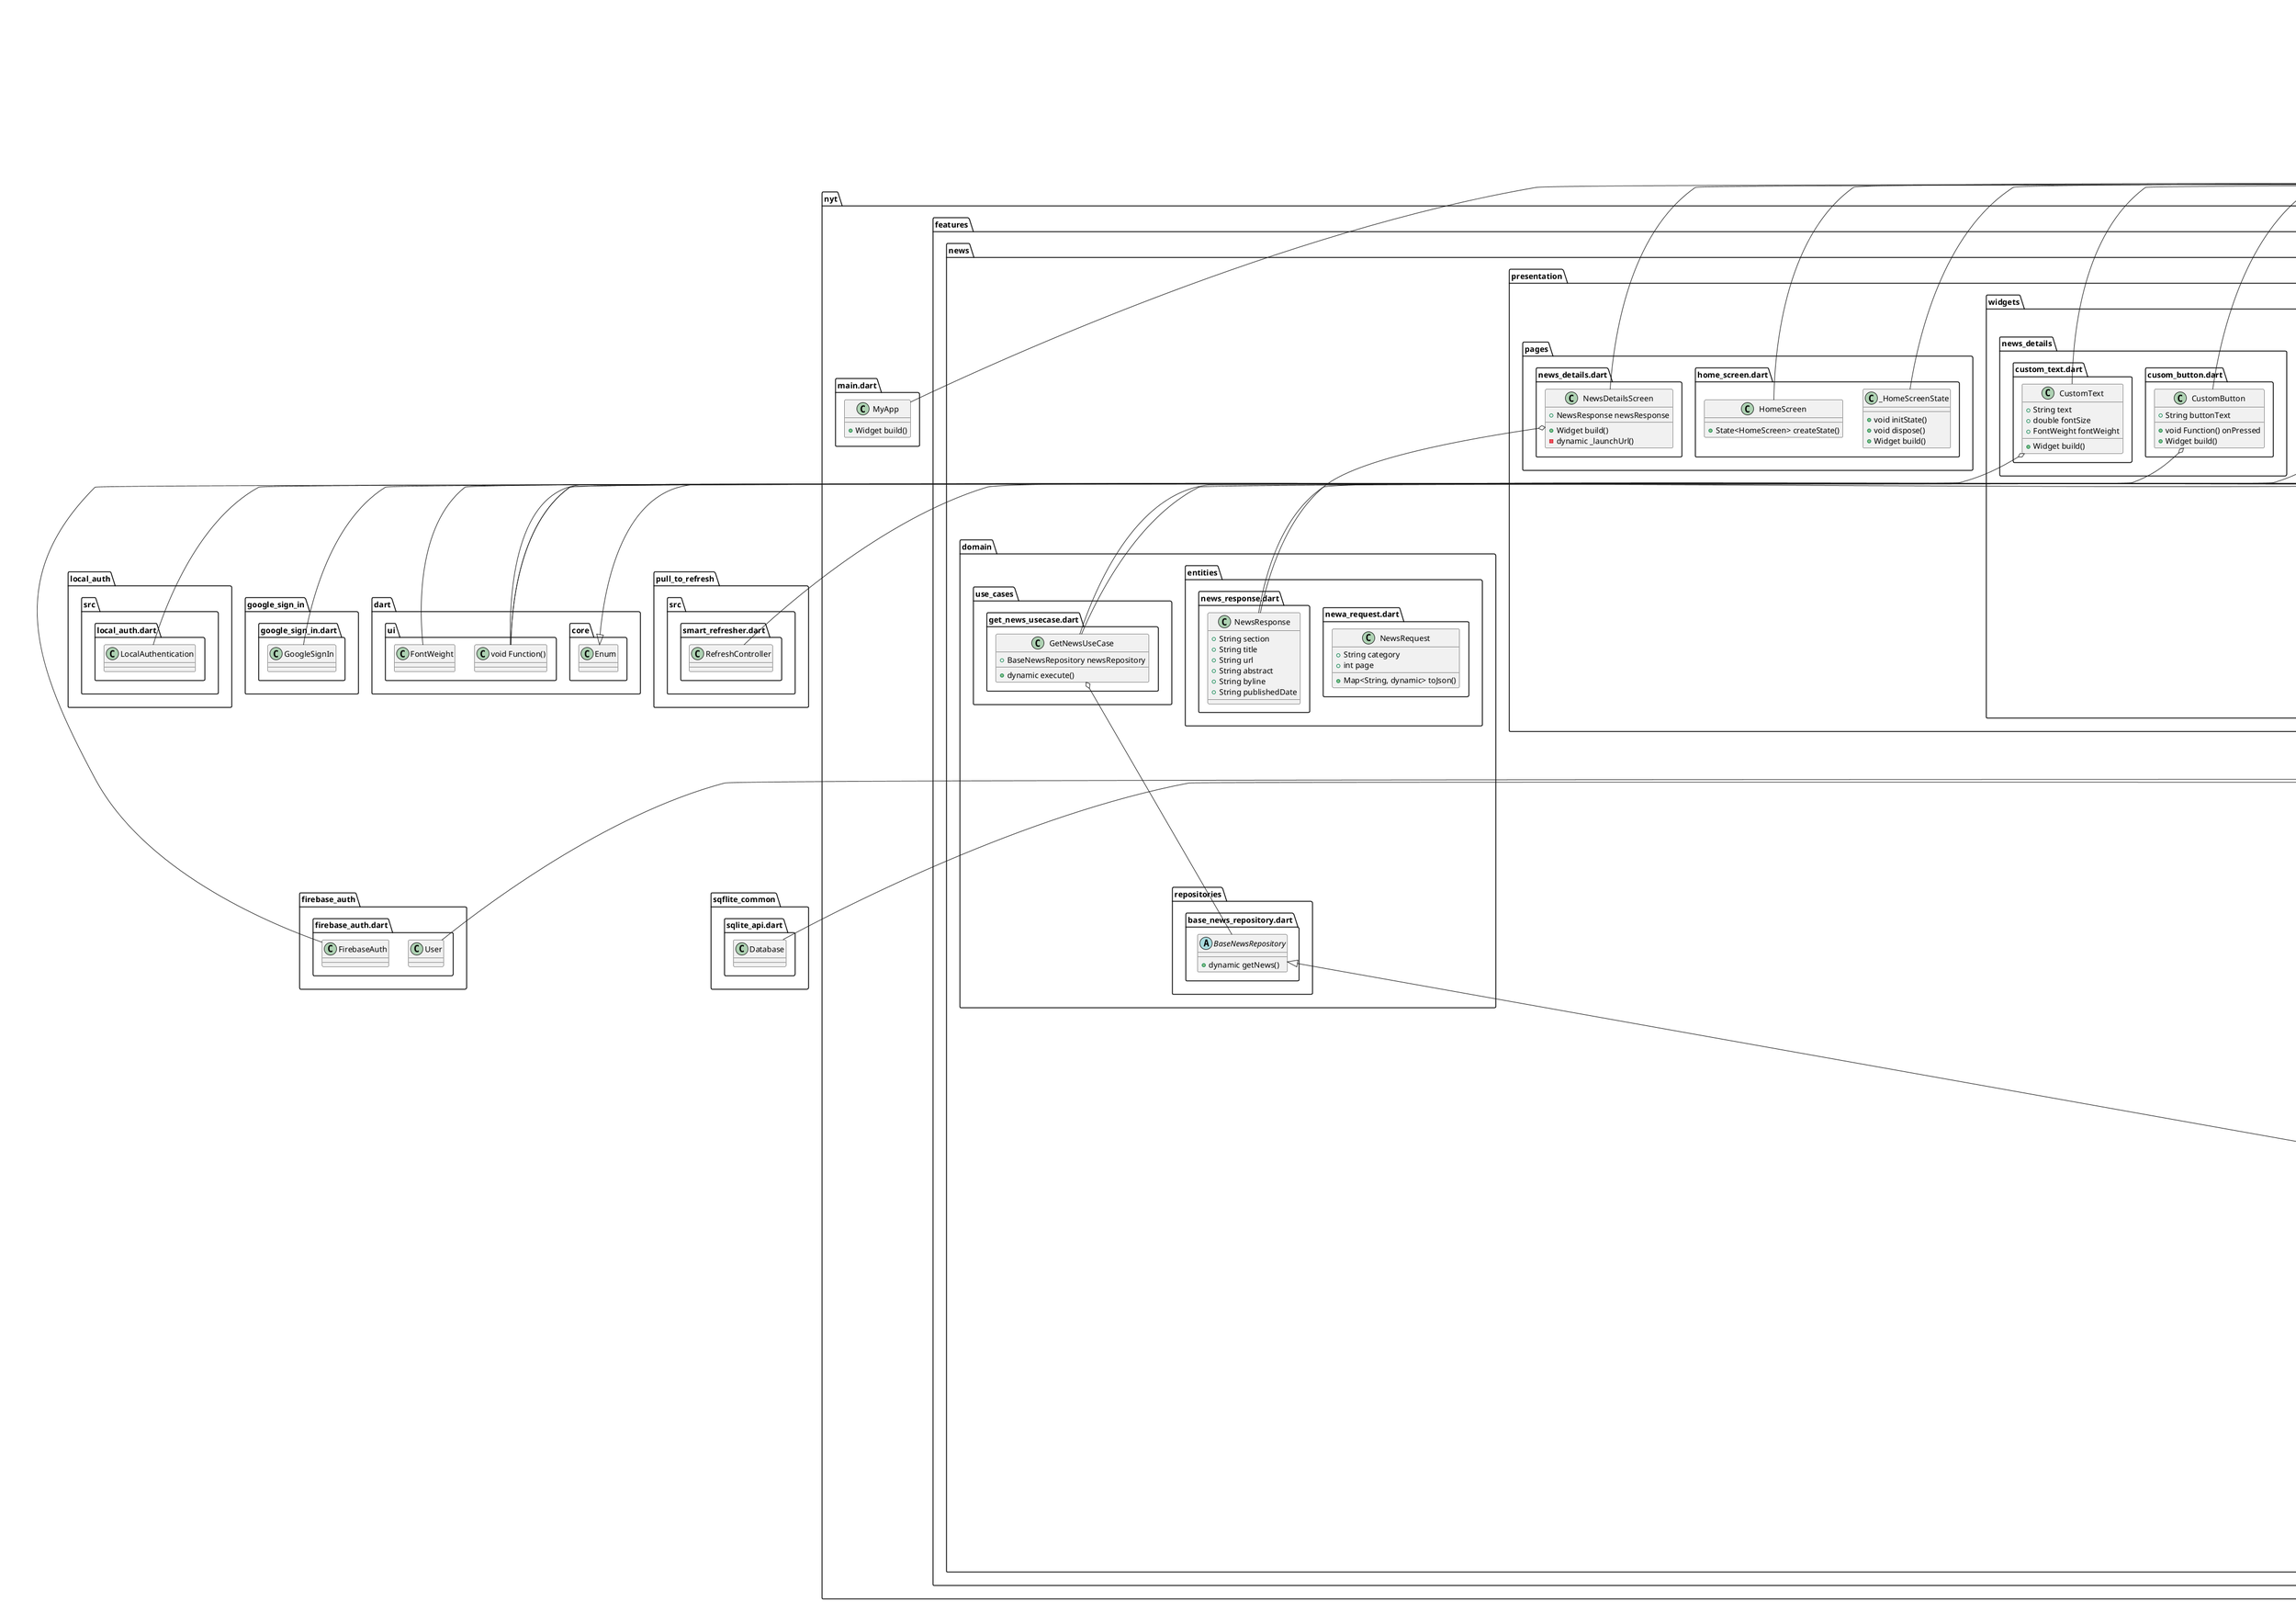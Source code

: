 @startuml
set namespaceSeparator ::

class "nyt::core::error::exceptions.dart::ServerFailure" {
}

"nyt::core::error::failure.dart::Failure" <|-- "nyt::core::error::exceptions.dart::ServerFailure"

abstract class "nyt::core::error::failure.dart::Failure" {
  +ErrorMessageModel errorMessageModel
  +List<Object> props
}

"nyt::core::error::failure.dart::Failure" o-- "nyt::core::service::remote::error_message_remote.dart::ErrorMessageModel"
"equatable::src::equatable.dart::Equatable" <|-- "nyt::core::error::failure.dart::Failure"

abstract class "nyt::core::service::local::interface::i_simple_user_data.dart::ISimpleUserData" {
  +dynamic containKey()
  +dynamic readString()
  +dynamic readInt()
  +dynamic readBool()
  +dynamic readJsonMap()
  +FutureOr<bool> writeString()
  +FutureOr<bool> writeInt()
  +FutureOr<bool> writeBool()
  +FutureOr<bool> writeJsonMap()
  +FutureOr<bool> delete()
}

abstract class "nyt::core::service::local::user_data_factory.dart::UserDataFactory" {
  {static} +ISimpleUserData createUserData()
}

class "nyt::core::service::remote::api_consumer.dart::ApiConsumer" {
  {static} -ApiConsumer _instance
  +Dio dio
  +dynamic get()
  +dynamic post()
  -ErrorMessageModel _handleError()
}

"nyt::core::service::remote::api_consumer.dart::ApiConsumer" o-- "nyt::core::service::remote::api_consumer.dart::ApiConsumer"
"nyt::core::service::remote::api_consumer.dart::ApiConsumer" o-- "dio::src::dio.dart::Dio"
"nyt::core::service::remote::dio_consumer.dart::DioConsumer" <|-- "nyt::core::service::remote::api_consumer.dart::ApiConsumer"

abstract class "nyt::core::service::remote::dio_consumer.dart::DioConsumer" {
  +dynamic get()
  +dynamic post()
}

class "nyt::core::service::remote::error_message_remote.dart::ErrorMessageModel" {
  +String msg
  +List<Object?> props
}

"equatable::src::equatable.dart::Equatable" <|-- "nyt::core::service::remote::error_message_remote.dart::ErrorMessageModel"

abstract class "nyt::core::service::remote::service_locator.dart::ServiceLocator" {
  {static} +GetIt instance
  {static} +void init()
}

"nyt::core::service::remote::service_locator.dart::ServiceLocator" o-- "get_it::get_it.dart::GetIt"

class "nyt::core::service::simple_secure_user_data.dart::SimpleSecureData" {
  -FlutterSecureStorage _pref
  +FutureOr<bool> delete()
  -dynamic _read()
  +dynamic readString()
  +dynamic readInt()
  +dynamic readBool()
  +dynamic readJsonMap()
  -FutureOr<bool> _write()
  +FutureOr<bool> writeBool()
  +FutureOr<bool> writeInt()
  +FutureOr<bool> writeString()
  +FutureOr<bool> writeJsonMap()
  +dynamic containKey()
}

"nyt::core::service::simple_secure_user_data.dart::SimpleSecureData" o-- "flutter_secure_storage::flutter_secure_storage.dart::FlutterSecureStorage"
"nyt::core::service::local::interface::i_simple_user_data.dart::ISimpleUserData" <|-- "nyt::core::service::simple_secure_user_data.dart::SimpleSecureData"

class "nyt::core::service::simple_user_data.dart::SimpleLocalData" {
  -dynamic _pref
  +FutureOr<bool> delete()
  +dynamic readString()
  +dynamic readInt()
  +dynamic readBool()
  +dynamic readJsonMap()
  +FutureOr<bool> writeBool()
  +FutureOr<bool> writeInt()
  +FutureOr<bool> writeString()
  +FutureOr<bool> writeJsonMap()
  +dynamic containKey()
}

"nyt::core::service::local::interface::i_simple_user_data.dart::ISimpleUserData" <|-- "nyt::core::service::simple_user_data.dart::SimpleLocalData"

abstract class "nyt::core::utilities::base_usecase.dart::BaseUseCase" {
  +dynamic execute()
}

class "nyt::core::utilities::base_usecase.dart::NoParams" {
  +List<Object> props
}

"equatable::src::equatable.dart::Equatable" <|-- "nyt::core::utilities::base_usecase.dart::NoParams"

class "nyt::core::utilities::db_helper.dart::DBHelper" {
  {static} +DBHelper dbHelper
  +String dbName
  +String tableName
  +String colId
  +String section
  +String title
  +String url
  +String abstract
  +String byline
  +String publishedDate
  +Database? db
  +dynamic initDB()
  +dynamic insertRecord()
  +dynamic fetchAllRecords()
  +dynamic clearRecords()
}

"nyt::core::utilities::db_helper.dart::DBHelper" o-- "nyt::core::utilities::db_helper.dart::DBHelper"
"nyt::core::utilities::db_helper.dart::DBHelper" o-- "sqflite_common::sqlite_api.dart::Database"

class "nyt::core::utilities::enums.dart::LocalDataType" {
  +int index
  {static} +List<LocalDataType> values
  {static} +LocalDataType secured
  {static} +LocalDataType local
}

"nyt::core::utilities::enums.dart::LocalDataType" o-- "nyt::core::utilities::enums.dart::LocalDataType"
"dart::core::Enum" <|-- "nyt::core::utilities::enums.dart::LocalDataType"

class "nyt::core::widget_life_cycle_listener.dart::WidgetLifecycleListener" {
  +void Function()? onInit
  +void Function()? onDispose
  +Widget? child
  +bool isSliver
  +State<WidgetLifecycleListener> createState()
}

"nyt::core::widget_life_cycle_listener.dart::WidgetLifecycleListener" o-- "dart::ui::void Function()"
"nyt::core::widget_life_cycle_listener.dart::WidgetLifecycleListener" o-- "flutter::src::widgets::framework.dart::Widget"
"flutter::src::widgets::framework.dart::StatefulWidget" <|-- "nyt::core::widget_life_cycle_listener.dart::WidgetLifecycleListener"

class "nyt::core::widget_life_cycle_listener.dart::_WidgetLifecycleListenerState" {
  +void initState()
  +void dispose()
  +Widget build()
}

"flutter::src::widgets::framework.dart::State" <|-- "nyt::core::widget_life_cycle_listener.dart::_WidgetLifecycleListenerState"

abstract class "nyt::features::authentication::data::data_sources::authentication_remote_data_source.dart::BaseAuthenticationDataSource" {
  +dynamic register()
}

class "nyt::features::authentication::data::data_sources::authentication_remote_data_source.dart::AuthenticationDataSource" {
  -DioConsumer _dio
  +dynamic register()
}

"nyt::features::authentication::data::data_sources::authentication_remote_data_source.dart::AuthenticationDataSource" o-- "nyt::core::service::remote::dio_consumer.dart::DioConsumer"
"nyt::features::authentication::data::data_sources::authentication_remote_data_source.dart::BaseAuthenticationDataSource" <|-- "nyt::features::authentication::data::data_sources::authentication_remote_data_source.dart::AuthenticationDataSource"

abstract class "nyt::features::authentication::data::data_sources::authentication_remote_data_source.dart::_AuthEndPoints" {
  {static} +String login
}

class "nyt::features::authentication::data::repositories::authantication_reposiory.dart::AuthenticationRepository" {
  +BaseAuthenticationDataSource authenticationDataSource
  +dynamic login()
}

"nyt::features::authentication::data::repositories::authantication_reposiory.dart::AuthenticationRepository" o-- "nyt::features::authentication::data::data_sources::authentication_remote_data_source.dart::BaseAuthenticationDataSource"
"nyt::features::authentication::domain::repositories::base_authentication_repository.dart::BaseAuthenticationRepository" <|-- "nyt::features::authentication::data::repositories::authantication_reposiory.dart::AuthenticationRepository"

class "nyt::features::authentication::domain::entities::register_request.dart::RegisterRequest" {
  +String phone
  +String password
  +List<Object> props
  +Map<String, dynamic> toJson()
}

"equatable::src::equatable.dart::Equatable" <|-- "nyt::features::authentication::domain::entities::register_request.dart::RegisterRequest"

class "nyt::features::authentication::domain::entities::register_response.dart::RegisterResponse" {
  +Client client
  +String accessToken
  +String tokenType
  +int expiresIn
  +Map<String, dynamic> toJson()
}

"nyt::features::authentication::domain::entities::register_response.dart::RegisterResponse" o-- "nyt::features::authentication::domain::entities::register_response.dart::Client"

class "nyt::features::authentication::domain::entities::register_response.dart::Client" {
  +int id
  +String name
  +String phone
  +Map<String, dynamic> toJson()
}

abstract class "nyt::features::authentication::domain::repositories::base_authentication_repository.dart::BaseAuthenticationRepository" {
  +dynamic login()
}

class "nyt::features::authentication::domain::use_cases::register_usecase.dart::RegisterUseCase" {
  +BaseAuthenticationRepository authenticationRepository
  +dynamic execute()
}

"nyt::features::authentication::domain::use_cases::register_usecase.dart::RegisterUseCase" o-- "nyt::features::authentication::domain::repositories::base_authentication_repository.dart::BaseAuthenticationRepository"
"nyt::core::utilities::base_usecase.dart::BaseUseCase" <|-- "nyt::features::authentication::domain::use_cases::register_usecase.dart::RegisterUseCase"

class "nyt::features::authentication::presentation::controller::auth_cubit.dart::AuthCubit" {
  +ISimpleUserData userData
  -FirebaseAuth _auth
  -LocalAuthentication _localAuth
  +TextEditingController emailController
  +TextEditingController passwordController
  +GlobalKey<FormState> loginFormKey
  -GoogleSignIn _googleSignIn
  +dynamic register()
  +dynamic registerWithGoogle()
}

"nyt::features::authentication::presentation::controller::auth_cubit.dart::AuthCubit" o-- "nyt::core::service::local::interface::i_simple_user_data.dart::ISimpleUserData"
"nyt::features::authentication::presentation::controller::auth_cubit.dart::AuthCubit" o-- "firebase_auth::firebase_auth.dart::FirebaseAuth"
"nyt::features::authentication::presentation::controller::auth_cubit.dart::AuthCubit" o-- "local_auth::src::local_auth.dart::LocalAuthentication"
"nyt::features::authentication::presentation::controller::auth_cubit.dart::AuthCubit" o-- "flutter::src::widgets::editable_text.dart::TextEditingController"
"nyt::features::authentication::presentation::controller::auth_cubit.dart::AuthCubit" o-- "flutter::src::widgets::framework.dart::GlobalKey<FormState>"
"nyt::features::authentication::presentation::controller::auth_cubit.dart::AuthCubit" o-- "google_sign_in::google_sign_in.dart::GoogleSignIn"
"bloc::src::cubit.dart::Cubit" <|-- "nyt::features::authentication::presentation::controller::auth_cubit.dart::AuthCubit"

class "nyt::features::authentication::presentation::controller::auth_cubit.dart::UserModel" {
  +String email
  +String name
  +String token
  +Map<String, dynamic> toJson()
}

abstract class "nyt::features::authentication::presentation::controller::auth_cubit.dart::AuthState" {
  +List<Object> props
}

"equatable::src::equatable.dart::Equatable" <|-- "nyt::features::authentication::presentation::controller::auth_cubit.dart::AuthState"

class "nyt::features::authentication::presentation::controller::auth_cubit.dart::AuthInitial" {
}

"nyt::features::authentication::presentation::controller::auth_cubit.dart::AuthState" <|-- "nyt::features::authentication::presentation::controller::auth_cubit.dart::AuthInitial"

class "nyt::features::authentication::presentation::controller::auth_cubit.dart::AuthLoading" {
}

"nyt::features::authentication::presentation::controller::auth_cubit.dart::AuthState" <|-- "nyt::features::authentication::presentation::controller::auth_cubit.dart::AuthLoading"

class "nyt::features::authentication::presentation::controller::auth_cubit.dart::AuthLoaded" {
  +User userData
  +List<Object> props
}

"nyt::features::authentication::presentation::controller::auth_cubit.dart::AuthLoaded" o-- "firebase_auth::firebase_auth.dart::User"
"nyt::features::authentication::presentation::controller::auth_cubit.dart::AuthState" <|-- "nyt::features::authentication::presentation::controller::auth_cubit.dart::AuthLoaded"

class "nyt::features::authentication::presentation::controller::auth_cubit.dart::AuthError" {
  +ErrorMessageModel errorMessage
  +List<Object> props
}

"nyt::features::authentication::presentation::controller::auth_cubit.dart::AuthError" o-- "nyt::core::service::remote::error_message_remote.dart::ErrorMessageModel"
"nyt::features::authentication::presentation::controller::auth_cubit.dart::AuthState" <|-- "nyt::features::authentication::presentation::controller::auth_cubit.dart::AuthError"

class "nyt::features::authentication::presentation::pages::auth_screen.dart::LoginScreen" {
  +Widget build()
}

"flutter::src::widgets::framework.dart::StatelessWidget" <|-- "nyt::features::authentication::presentation::pages::auth_screen.dart::LoginScreen"

class "nyt::features::authentication::presentation::pages::auth_screen.dart::_AuthHeader" {
  +Widget build()
}

"flutter::src::widgets::framework.dart::StatelessWidget" <|-- "nyt::features::authentication::presentation::pages::auth_screen.dart::_AuthHeader"

class "nyt::features::authentication::presentation::pages::auth_screen.dart::_AuthForm" {
  +Widget build()
}

"flutter::src::widgets::framework.dart::StatelessWidget" <|-- "nyt::features::authentication::presentation::pages::auth_screen.dart::_AuthForm"

class "nyt::features::authentication::presentation::pages::auth_screen.dart::_AuthBackground" {
  +Widget body
  +Widget build()
}

"nyt::features::authentication::presentation::pages::auth_screen.dart::_AuthBackground" o-- "flutter::src::widgets::framework.dart::Widget"
"flutter::src::widgets::framework.dart::StatelessWidget" <|-- "nyt::features::authentication::presentation::pages::auth_screen.dart::_AuthBackground"

class "nyt::features::authentication::presentation::pages::auth_screen.dart::_ForgetPassword" {
  +Widget build()
}

"flutter::src::widgets::framework.dart::StatelessWidget" <|-- "nyt::features::authentication::presentation::pages::auth_screen.dart::_ForgetPassword"

class "nyt::features::authentication::presentation::pages::auth_screen.dart::_LoginAccount" {
  +Widget build()
}

"flutter::src::widgets::framework.dart::StatelessWidget" <|-- "nyt::features::authentication::presentation::pages::auth_screen.dart::_LoginAccount"

abstract class "nyt::features::news::data::data_sources::news_remote_data_source.dart::BaseNewsDataSource" {
  +dynamic getNews()
}

class "nyt::features::news::data::data_sources::news_remote_data_source.dart::NewsDataSource" {
  -DioConsumer _dio
  +dynamic getNews()
}

"nyt::features::news::data::data_sources::news_remote_data_source.dart::NewsDataSource" o-- "nyt::core::service::remote::dio_consumer.dart::DioConsumer"
"nyt::features::news::data::data_sources::news_remote_data_source.dart::BaseNewsDataSource" <|-- "nyt::features::news::data::data_sources::news_remote_data_source.dart::NewsDataSource"

abstract class "nyt::features::news::data::data_sources::news_remote_data_source.dart::_NewsEndpoints" {
  {static} +String apiKey
  {static} +String news
  {static} +String newsByCategory()
}

class "nyt::features::news::data::repositories::news_repository.dart::NewsRepository" {
  +BaseNewsDataSource newsDataSource
  +dynamic getNews()
}

"nyt::features::news::data::repositories::news_repository.dart::NewsRepository" o-- "nyt::features::news::data::data_sources::news_remote_data_source.dart::BaseNewsDataSource"
"nyt::features::news::domain::repositories::base_news_repository.dart::BaseNewsRepository" <|-- "nyt::features::news::data::repositories::news_repository.dart::NewsRepository"

class "nyt::features::news::domain::entities::newa_request.dart::NewsRequest" {
  +String category
  +int page
  +Map<String, dynamic> toJson()
}

class "nyt::features::news::domain::entities::news_response.dart::NewsResponse" {
  +String section
  +String title
  +String url
  +String abstract
  +String byline
  +String publishedDate
}

abstract class "nyt::features::news::domain::repositories::base_news_repository.dart::BaseNewsRepository" {
  +dynamic getNews()
}

class "nyt::features::news::domain::use_cases::get_news_usecase.dart::GetNewsUseCase" {
  +BaseNewsRepository newsRepository
  +dynamic execute()
}

"nyt::features::news::domain::use_cases::get_news_usecase.dart::GetNewsUseCase" o-- "nyt::features::news::domain::repositories::base_news_repository.dart::BaseNewsRepository"
"nyt::core::utilities::base_usecase.dart::BaseUseCase" <|-- "nyt::features::news::domain::use_cases::get_news_usecase.dart::GetNewsUseCase"

class "nyt::features::news::presentation::controller::categories::categories_cubit.dart::SelectedCategoryCubit" {
  +void setCategory()
}

"bloc::src::cubit.dart::Cubit" <|-- "nyt::features::news::presentation::controller::categories::categories_cubit.dart::SelectedCategoryCubit"

abstract class "nyt::features::news::presentation::controller::categories::categories_cubit.dart::SelectedCategoryEvent" {
}

class "nyt::features::news::presentation::controller::categories::categories_cubit.dart::SetCategory" {
  +int categoryId
}

"nyt::features::news::presentation::controller::categories::categories_cubit.dart::SelectedCategoryEvent" <|-- "nyt::features::news::presentation::controller::categories::categories_cubit.dart::SetCategory"

class "nyt::features::news::presentation::controller::categories::categories_cubit.dart::SelectedCategoryState" {
  +int categoryId
}

class "nyt::features::news::presentation::controller::news::news_cubit.dart::NewsCubit" {
  +GetNewsUseCase getNewsUseCase
  +List<NewsResponse> newsList
  +int page
  +dynamic getCategories()
}

"nyt::features::news::presentation::controller::news::news_cubit.dart::NewsCubit" o-- "nyt::features::news::domain::use_cases::get_news_usecase.dart::GetNewsUseCase"
"bloc::src::cubit.dart::Cubit" <|-- "nyt::features::news::presentation::controller::news::news_cubit.dart::NewsCubit"

abstract class "nyt::features::news::presentation::controller::news::news_cubit.dart::NewsState" {
  +List<Object> props
}

"equatable::src::equatable.dart::Equatable" <|-- "nyt::features::news::presentation::controller::news::news_cubit.dart::NewsState"

class "nyt::features::news::presentation::controller::news::news_cubit.dart::NewsInitial" {
}

"nyt::features::news::presentation::controller::news::news_cubit.dart::NewsState" <|-- "nyt::features::news::presentation::controller::news::news_cubit.dart::NewsInitial"

class "nyt::features::news::presentation::controller::news::news_cubit.dart::NewsLoading" {
}

"nyt::features::news::presentation::controller::news::news_cubit.dart::NewsState" <|-- "nyt::features::news::presentation::controller::news::news_cubit.dart::NewsLoading"

class "nyt::features::news::presentation::controller::news::news_cubit.dart::NewsPagination" {
}

"nyt::features::news::presentation::controller::news::news_cubit.dart::NewsState" <|-- "nyt::features::news::presentation::controller::news::news_cubit.dart::NewsPagination"

class "nyt::features::news::presentation::controller::news::news_cubit.dart::NewsLoaded" {
  +List<NewsResponse> newsResponse
  +List<Object> props
}

"nyt::features::news::presentation::controller::news::news_cubit.dart::NewsState" <|-- "nyt::features::news::presentation::controller::news::news_cubit.dart::NewsLoaded"

class "nyt::features::news::presentation::controller::news::news_cubit.dart::NewsError" {
  +ErrorMessageModel errorMessage
  +List<Object> props
}

"nyt::features::news::presentation::controller::news::news_cubit.dart::NewsError" o-- "nyt::core::service::remote::error_message_remote.dart::ErrorMessageModel"
"nyt::features::news::presentation::controller::news::news_cubit.dart::NewsState" <|-- "nyt::features::news::presentation::controller::news::news_cubit.dart::NewsError"

class "nyt::features::news::presentation::pages::home_screen.dart::HomeScreen" {
  +State<HomeScreen> createState()
}

"flutter::src::widgets::framework.dart::StatefulWidget" <|-- "nyt::features::news::presentation::pages::home_screen.dart::HomeScreen"

class "nyt::features::news::presentation::pages::home_screen.dart::_HomeScreenState" {
  +void initState()
  +void dispose()
  +Widget build()
}

"flutter::src::widgets::framework.dart::State" <|-- "nyt::features::news::presentation::pages::home_screen.dart::_HomeScreenState"

class "nyt::features::news::presentation::pages::news_details.dart::NewsDetailsScreen" {
  +NewsResponse newsResponse
  +Widget build()
  -dynamic _launchUrl()
}

"nyt::features::news::presentation::pages::news_details.dart::NewsDetailsScreen" o-- "nyt::features::news::domain::entities::news_response.dart::NewsResponse"
"flutter::src::widgets::framework.dart::StatelessWidget" <|-- "nyt::features::news::presentation::pages::news_details.dart::NewsDetailsScreen"

class "nyt::features::news::presentation::widgets::home_screen::categories_data.dart::Category" {
  +int id
  +String name
}

class "nyt::features::news::presentation::widgets::home_screen::categories_widget.dart::CategoriesWidget" {
  +Widget build()
}

"flutter::src::widgets::framework.dart::StatelessWidget" <|-- "nyt::features::news::presentation::widgets::home_screen::categories_widget.dart::CategoriesWidget"

class "nyt::features::news::presentation::widgets::home_screen::category_item.dart::CategoryItem" {
  +Category categoryItem
  +bool isSelected
  +void Function() onTap
  +Widget build()
}

"nyt::features::news::presentation::widgets::home_screen::category_item.dart::CategoryItem" o-- "nyt::features::news::presentation::widgets::home_screen::categories_data.dart::Category"
"nyt::features::news::presentation::widgets::home_screen::category_item.dart::CategoryItem" o-- "dart::ui::void Function()"
"flutter::src::widgets::framework.dart::StatelessWidget" <|-- "nyt::features::news::presentation::widgets::home_screen::category_item.dart::CategoryItem"

class "nyt::features::news::presentation::widgets::home_screen::news_list_widget.dart::NewsListWidget" {
  -RefreshController _refreshController
  -void _onRefresh()
  +Widget build()
}

"nyt::features::news::presentation::widgets::home_screen::news_list_widget.dart::NewsListWidget" o-- "pull_to_refresh::src::smart_refresher.dart::RefreshController"
"flutter::src::widgets::framework.dart::StatelessWidget" <|-- "nyt::features::news::presentation::widgets::home_screen::news_list_widget.dart::NewsListWidget"

class "nyt::features::news::presentation::widgets::home_screen::product_item.dart::ProductItem" {
  +NewsResponse newsDetails
  +Widget build()
  -void _navigateToDetailsScreen()
  -Widget _buildDetailsSection()
  -Widget _buildTitle()
  -Widget _buildAuthor()
  -Widget _buildSource()
}

"nyt::features::news::presentation::widgets::home_screen::product_item.dart::ProductItem" o-- "nyt::features::news::domain::entities::news_response.dart::NewsResponse"
"flutter::src::widgets::framework.dart::StatelessWidget" <|-- "nyt::features::news::presentation::widgets::home_screen::product_item.dart::ProductItem"

class "nyt::features::news::presentation::widgets::news_details::cusom_button.dart::CustomButton" {
  +void Function() onPressed
  +String buttonText
  +Widget build()
}

"nyt::features::news::presentation::widgets::news_details::cusom_button.dart::CustomButton" o-- "dart::ui::void Function()"
"flutter::src::widgets::framework.dart::StatelessWidget" <|-- "nyt::features::news::presentation::widgets::news_details::cusom_button.dart::CustomButton"

class "nyt::features::news::presentation::widgets::news_details::custom_text.dart::CustomText" {
  +String text
  +double fontSize
  +FontWeight fontWeight
  +Widget build()
}

"nyt::features::news::presentation::widgets::news_details::custom_text.dart::CustomText" o-- "dart::ui::FontWeight"
"flutter::src::widgets::framework.dart::StatelessWidget" <|-- "nyt::features::news::presentation::widgets::news_details::custom_text.dart::CustomText"

class "nyt::features::splash_screen.dart::SplashScreen" {
  +_SplashScreenState createState()
}

"flutter::src::widgets::framework.dart::StatefulWidget" <|-- "nyt::features::splash_screen.dart::SplashScreen"

class "nyt::features::splash_screen.dart::_SplashScreenState" {
  -AnimationController _controller
  -Animation<double> _animation
  +ISimpleUserData userData
  +void initState()
  +Widget build()
  +void dispose()
}

"nyt::features::splash_screen.dart::_SplashScreenState" o-- "flutter::src::animation::animation_controller.dart::AnimationController"
"nyt::features::splash_screen.dart::_SplashScreenState" o-- "flutter::src::animation::animation.dart::Animation<double>"
"nyt::features::splash_screen.dart::_SplashScreenState" o-- "nyt::core::service::local::interface::i_simple_user_data.dart::ISimpleUserData"
"flutter::src::widgets::framework.dart::State" <|-- "nyt::features::splash_screen.dart::_SplashScreenState"
"flutter::src::widgets::ticker_provider.dart::TickerProviderStateMixin" <|-- "nyt::features::splash_screen.dart::_SplashScreenState"

class "nyt::main.dart::MyApp" {
  +Widget build()
}

"flutter::src::widgets::framework.dart::StatelessWidget" <|-- "nyt::main.dart::MyApp"


@enduml